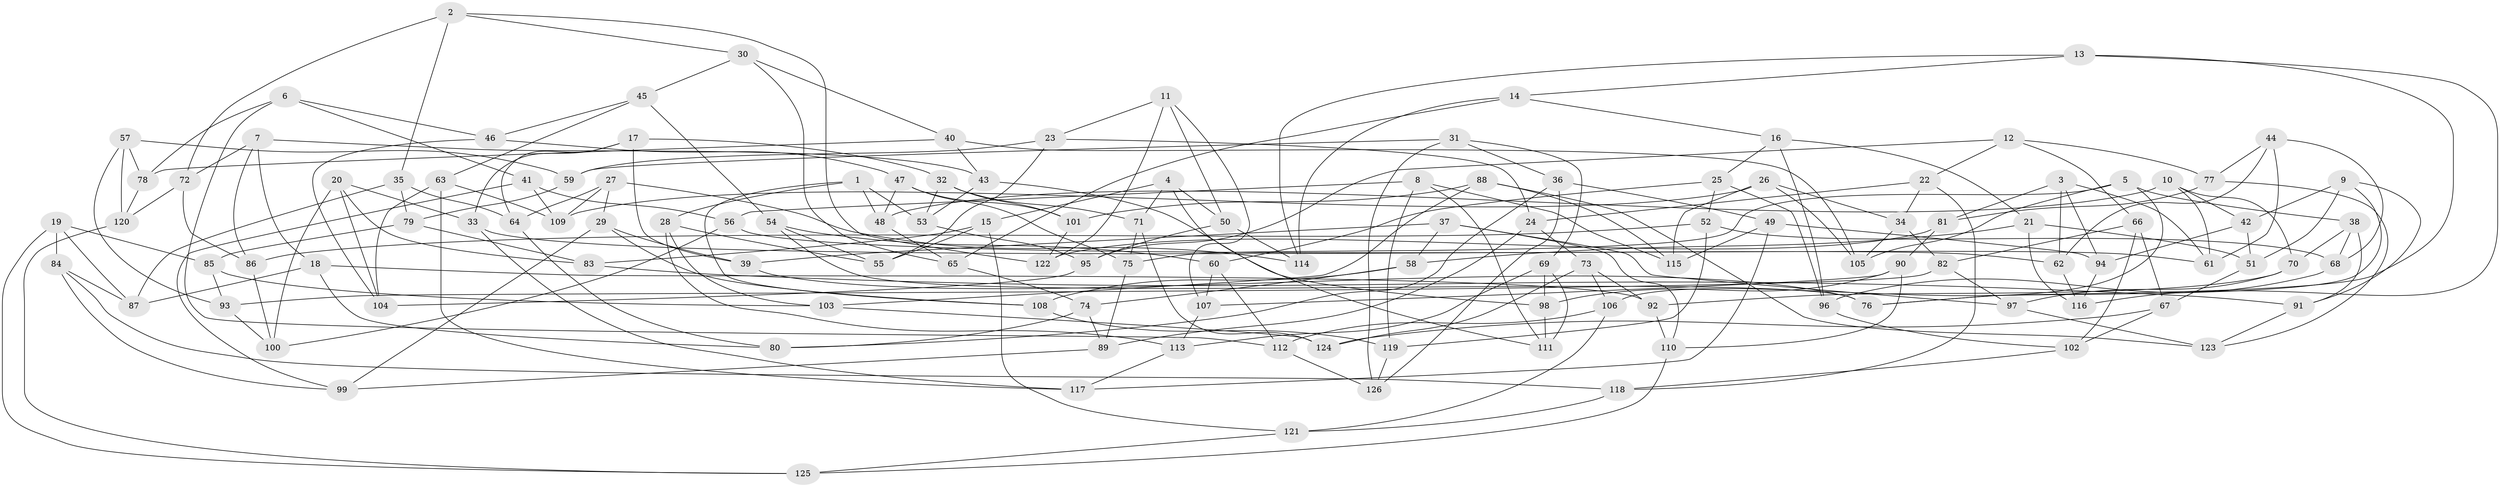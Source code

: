 // coarse degree distribution, {6: 0.4625, 5: 0.1125, 4: 0.3625, 3: 0.0625}
// Generated by graph-tools (version 1.1) at 2025/24/03/03/25 07:24:27]
// undirected, 126 vertices, 252 edges
graph export_dot {
graph [start="1"]
  node [color=gray90,style=filled];
  1;
  2;
  3;
  4;
  5;
  6;
  7;
  8;
  9;
  10;
  11;
  12;
  13;
  14;
  15;
  16;
  17;
  18;
  19;
  20;
  21;
  22;
  23;
  24;
  25;
  26;
  27;
  28;
  29;
  30;
  31;
  32;
  33;
  34;
  35;
  36;
  37;
  38;
  39;
  40;
  41;
  42;
  43;
  44;
  45;
  46;
  47;
  48;
  49;
  50;
  51;
  52;
  53;
  54;
  55;
  56;
  57;
  58;
  59;
  60;
  61;
  62;
  63;
  64;
  65;
  66;
  67;
  68;
  69;
  70;
  71;
  72;
  73;
  74;
  75;
  76;
  77;
  78;
  79;
  80;
  81;
  82;
  83;
  84;
  85;
  86;
  87;
  88;
  89;
  90;
  91;
  92;
  93;
  94;
  95;
  96;
  97;
  98;
  99;
  100;
  101;
  102;
  103;
  104;
  105;
  106;
  107;
  108;
  109;
  110;
  111;
  112;
  113;
  114;
  115;
  116;
  117;
  118;
  119;
  120;
  121;
  122;
  123;
  124;
  125;
  126;
  1 -- 53;
  1 -- 48;
  1 -- 108;
  1 -- 28;
  2 -- 30;
  2 -- 122;
  2 -- 72;
  2 -- 35;
  3 -- 81;
  3 -- 94;
  3 -- 62;
  3 -- 61;
  4 -- 111;
  4 -- 71;
  4 -- 50;
  4 -- 15;
  5 -- 105;
  5 -- 106;
  5 -- 75;
  5 -- 38;
  6 -- 112;
  6 -- 78;
  6 -- 41;
  6 -- 46;
  7 -- 86;
  7 -- 18;
  7 -- 72;
  7 -- 43;
  8 -- 119;
  8 -- 56;
  8 -- 115;
  8 -- 111;
  9 -- 91;
  9 -- 76;
  9 -- 42;
  9 -- 51;
  10 -- 48;
  10 -- 61;
  10 -- 70;
  10 -- 42;
  11 -- 23;
  11 -- 50;
  11 -- 107;
  11 -- 122;
  12 -- 66;
  12 -- 22;
  12 -- 77;
  12 -- 95;
  13 -- 116;
  13 -- 14;
  13 -- 76;
  13 -- 114;
  14 -- 114;
  14 -- 16;
  14 -- 65;
  15 -- 121;
  15 -- 55;
  15 -- 83;
  16 -- 96;
  16 -- 21;
  16 -- 25;
  17 -- 64;
  17 -- 39;
  17 -- 32;
  17 -- 33;
  18 -- 92;
  18 -- 80;
  18 -- 87;
  19 -- 85;
  19 -- 84;
  19 -- 125;
  19 -- 87;
  20 -- 83;
  20 -- 33;
  20 -- 104;
  20 -- 100;
  21 -- 58;
  21 -- 116;
  21 -- 51;
  22 -- 118;
  22 -- 34;
  22 -- 24;
  23 -- 55;
  23 -- 24;
  23 -- 59;
  24 -- 73;
  24 -- 89;
  25 -- 52;
  25 -- 60;
  25 -- 96;
  26 -- 34;
  26 -- 115;
  26 -- 105;
  26 -- 109;
  27 -- 114;
  27 -- 64;
  27 -- 29;
  27 -- 109;
  28 -- 113;
  28 -- 103;
  28 -- 55;
  29 -- 99;
  29 -- 39;
  29 -- 108;
  30 -- 40;
  30 -- 45;
  30 -- 65;
  31 -- 59;
  31 -- 126;
  31 -- 36;
  31 -- 69;
  32 -- 101;
  32 -- 53;
  32 -- 71;
  33 -- 117;
  33 -- 62;
  34 -- 82;
  34 -- 105;
  35 -- 64;
  35 -- 87;
  35 -- 79;
  36 -- 126;
  36 -- 49;
  36 -- 80;
  37 -- 58;
  37 -- 110;
  37 -- 39;
  37 -- 97;
  38 -- 68;
  38 -- 70;
  38 -- 91;
  39 -- 76;
  40 -- 43;
  40 -- 105;
  40 -- 78;
  41 -- 56;
  41 -- 99;
  41 -- 109;
  42 -- 51;
  42 -- 94;
  43 -- 53;
  43 -- 98;
  44 -- 62;
  44 -- 77;
  44 -- 68;
  44 -- 61;
  45 -- 46;
  45 -- 63;
  45 -- 54;
  46 -- 47;
  46 -- 104;
  47 -- 75;
  47 -- 101;
  47 -- 48;
  48 -- 65;
  49 -- 94;
  49 -- 115;
  49 -- 117;
  50 -- 114;
  50 -- 95;
  51 -- 67;
  52 -- 68;
  52 -- 86;
  52 -- 119;
  53 -- 95;
  54 -- 55;
  54 -- 76;
  54 -- 60;
  56 -- 61;
  56 -- 100;
  57 -- 59;
  57 -- 78;
  57 -- 93;
  57 -- 120;
  58 -- 74;
  58 -- 108;
  59 -- 79;
  60 -- 112;
  60 -- 107;
  62 -- 116;
  63 -- 109;
  63 -- 117;
  63 -- 104;
  64 -- 80;
  65 -- 74;
  66 -- 102;
  66 -- 82;
  66 -- 67;
  67 -- 102;
  67 -- 124;
  68 -- 96;
  69 -- 113;
  69 -- 111;
  69 -- 98;
  70 -- 97;
  70 -- 92;
  71 -- 75;
  71 -- 124;
  72 -- 86;
  72 -- 120;
  73 -- 92;
  73 -- 106;
  73 -- 124;
  74 -- 89;
  74 -- 80;
  75 -- 89;
  77 -- 123;
  77 -- 81;
  78 -- 120;
  79 -- 83;
  79 -- 85;
  81 -- 122;
  81 -- 90;
  82 -- 93;
  82 -- 97;
  83 -- 91;
  84 -- 99;
  84 -- 118;
  84 -- 87;
  85 -- 93;
  85 -- 103;
  86 -- 100;
  88 -- 101;
  88 -- 103;
  88 -- 123;
  88 -- 115;
  89 -- 99;
  90 -- 110;
  90 -- 98;
  90 -- 107;
  91 -- 123;
  92 -- 110;
  93 -- 100;
  94 -- 116;
  95 -- 104;
  96 -- 102;
  97 -- 123;
  98 -- 111;
  101 -- 122;
  102 -- 118;
  103 -- 124;
  106 -- 112;
  106 -- 121;
  107 -- 113;
  108 -- 119;
  110 -- 125;
  112 -- 126;
  113 -- 117;
  118 -- 121;
  119 -- 126;
  120 -- 125;
  121 -- 125;
}
